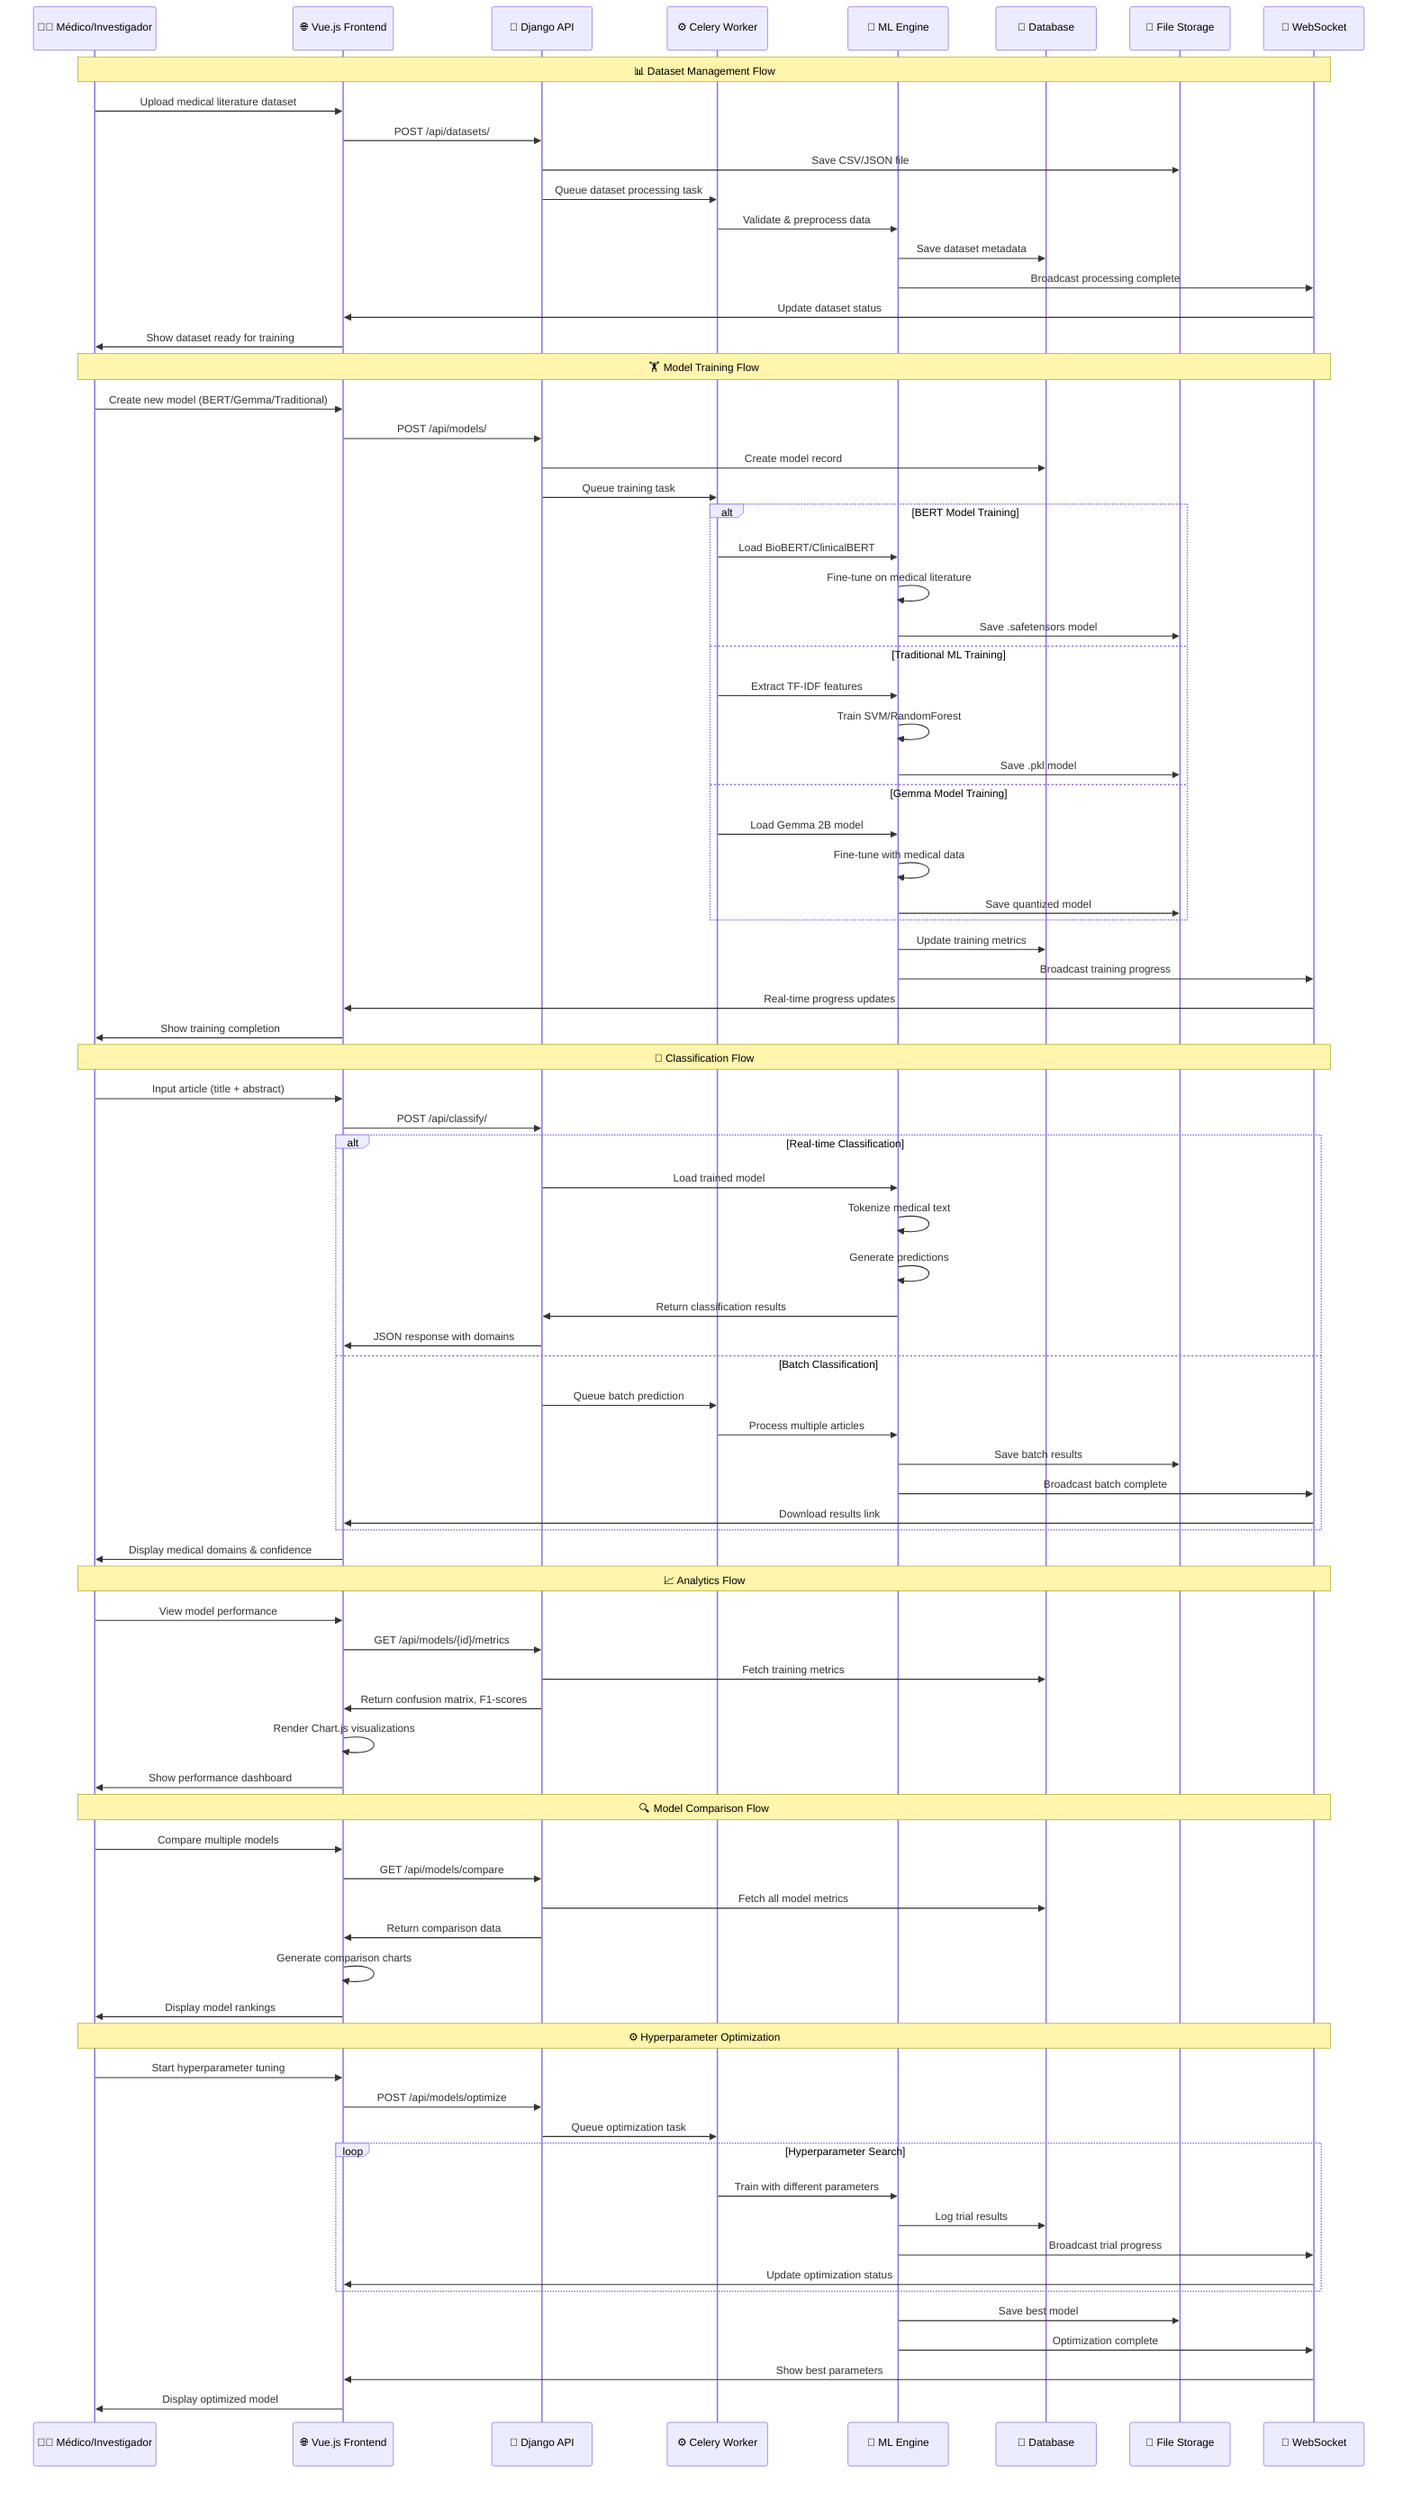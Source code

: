sequenceDiagram
    participant Doc as 👨‍⚕️ Médico/Investigador
    participant UI as 🌐 Vue.js Frontend
    participant API as 🔌 Django API
    participant Celery as ⚙️ Celery Worker
    participant ML as 🧠 ML Engine
    participant DB as 💾 Database
    participant Storage as 📁 File Storage
    participant WS as 🔄 WebSocket

    %% Dataset Upload and Processing
    Note over Doc,WS: 📊 Dataset Management Flow
    Doc->>UI: Upload medical literature dataset
    UI->>API: POST /api/datasets/
    API->>Storage: Save CSV/JSON file
    API->>Celery: Queue dataset processing task
    Celery->>ML: Validate & preprocess data
    ML->>DB: Save dataset metadata
    ML->>WS: Broadcast processing complete
    WS->>UI: Update dataset status
    UI->>Doc: Show dataset ready for training

    %% Model Training Flow
    Note over Doc,WS: 🏋️ Model Training Flow
    Doc->>UI: Create new model (BERT/Gemma/Traditional)
    UI->>API: POST /api/models/
    API->>DB: Create model record
    API->>Celery: Queue training task
    
    alt BERT Model Training
        Celery->>ML: Load BioBERT/ClinicalBERT
        ML->>ML: Fine-tune on medical literature
        ML->>Storage: Save .safetensors model
    else Traditional ML Training
        Celery->>ML: Extract TF-IDF features
        ML->>ML: Train SVM/RandomForest
        ML->>Storage: Save .pkl model
    else Gemma Model Training
        Celery->>ML: Load Gemma 2B model
        ML->>ML: Fine-tune with medical data
        ML->>Storage: Save quantized model
    end
    
    ML->>DB: Update training metrics
    ML->>WS: Broadcast training progress
    WS->>UI: Real-time progress updates
    UI->>Doc: Show training completion

    %% Classification Process
    Note over Doc,WS: 🔮 Classification Flow
    Doc->>UI: Input article (title + abstract)
    UI->>API: POST /api/classify/
    
    alt Real-time Classification
        API->>ML: Load trained model
        ML->>ML: Tokenize medical text
        ML->>ML: Generate predictions
        ML->>API: Return classification results
        API->>UI: JSON response with domains
    else Batch Classification
        API->>Celery: Queue batch prediction
        Celery->>ML: Process multiple articles
        ML->>Storage: Save batch results
        ML->>WS: Broadcast batch complete
        WS->>UI: Download results link
    end
    
    UI->>Doc: Display medical domains & confidence

    %% Analytics and Monitoring
    Note over Doc,WS: 📈 Analytics Flow
    Doc->>UI: View model performance
    UI->>API: GET /api/models/{id}/metrics
    API->>DB: Fetch training metrics
    API->>UI: Return confusion matrix, F1-scores
    UI->>UI: Render Chart.js visualizations
    UI->>Doc: Show performance dashboard

    %% Model Comparison
    Note over Doc,WS: 🔍 Model Comparison Flow
    Doc->>UI: Compare multiple models
    UI->>API: GET /api/models/compare
    API->>DB: Fetch all model metrics
    API->>UI: Return comparison data
    UI->>UI: Generate comparison charts
    UI->>Doc: Display model rankings

    %% Hyperparameter Optimization
    Note over Doc,WS: ⚙️ Hyperparameter Optimization
    Doc->>UI: Start hyperparameter tuning
    UI->>API: POST /api/models/optimize
    API->>Celery: Queue optimization task
    loop Hyperparameter Search
        Celery->>ML: Train with different parameters
        ML->>DB: Log trial results
        ML->>WS: Broadcast trial progress
        WS->>UI: Update optimization status
    end
    ML->>Storage: Save best model
    ML->>WS: Optimization complete
    WS->>UI: Show best parameters
    UI->>Doc: Display optimized model